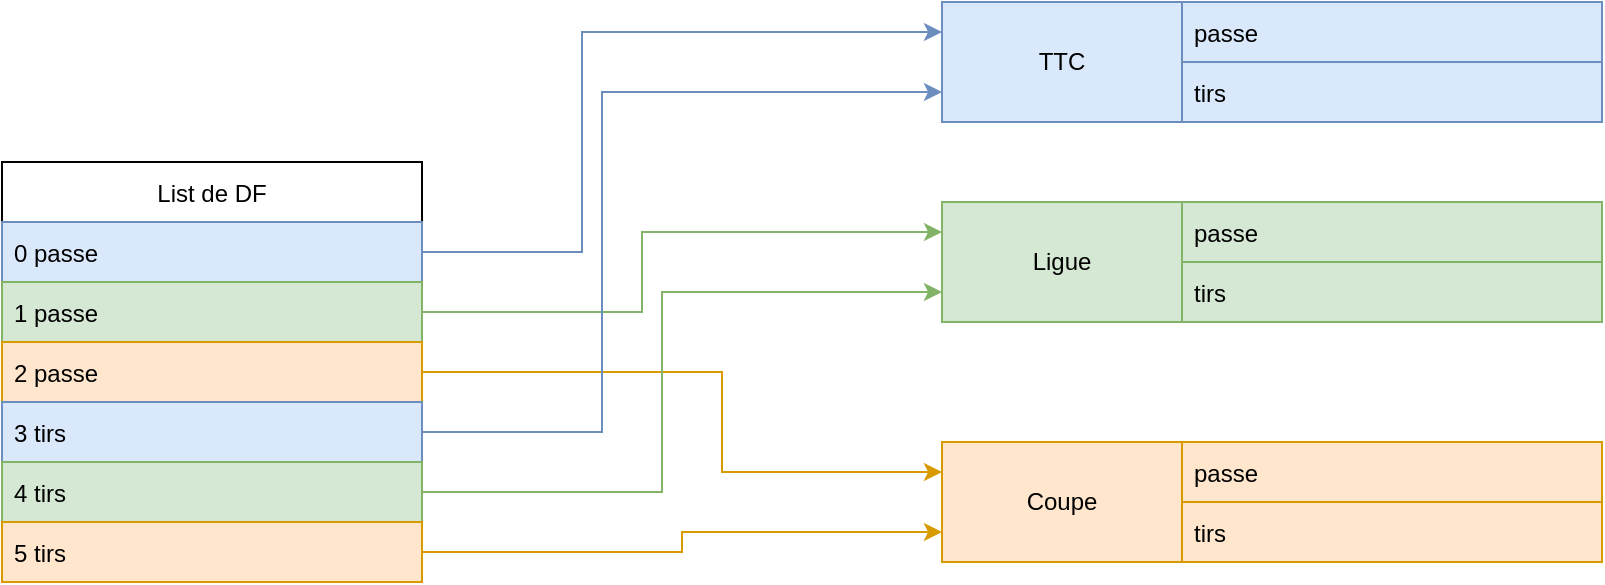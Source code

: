 <mxfile version="20.3.1" type="device"><diagram id="S2wZOMAc1feYFj3hm9ae" name="Page-1"><mxGraphModel dx="886" dy="500" grid="1" gridSize="10" guides="1" tooltips="1" connect="1" arrows="1" fold="1" page="1" pageScale="1" pageWidth="827" pageHeight="1169" math="0" shadow="0"><root><mxCell id="0"/><mxCell id="1" parent="0"/><mxCell id="qU4Gm70IYB1EtUf4aHqS-15" style="edgeStyle=orthogonalEdgeStyle;rounded=0;orthogonalLoop=1;jettySize=auto;html=1;exitX=1;exitY=0.5;exitDx=0;exitDy=0;entryX=0;entryY=0.25;entryDx=0;entryDy=0;fillColor=#ffe6cc;strokeColor=#d79b00;" edge="1" parent="1" source="qU4Gm70IYB1EtUf4aHqS-2" target="qU4Gm70IYB1EtUf4aHqS-12"><mxGeometry relative="1" as="geometry"><Array as="points"><mxPoint x="450" y="245"/><mxPoint x="450" y="295"/></Array></mxGeometry></mxCell><mxCell id="qU4Gm70IYB1EtUf4aHqS-2" value="List de DF" style="swimlane;fontStyle=0;childLayout=stackLayout;horizontal=1;startSize=30;horizontalStack=0;resizeParent=1;resizeParentMax=0;resizeLast=0;collapsible=1;marginBottom=0;" vertex="1" parent="1"><mxGeometry x="90" y="140" width="210" height="210" as="geometry"/></mxCell><mxCell id="qU4Gm70IYB1EtUf4aHqS-3" value="0 passe" style="text;strokeColor=#6c8ebf;fillColor=#dae8fc;align=left;verticalAlign=middle;spacingLeft=4;spacingRight=4;overflow=hidden;points=[[0,0.5],[1,0.5]];portConstraint=eastwest;rotatable=0;" vertex="1" parent="qU4Gm70IYB1EtUf4aHqS-2"><mxGeometry y="30" width="210" height="30" as="geometry"/></mxCell><mxCell id="qU4Gm70IYB1EtUf4aHqS-4" value="1 passe" style="text;strokeColor=#82b366;fillColor=#d5e8d4;align=left;verticalAlign=middle;spacingLeft=4;spacingRight=4;overflow=hidden;points=[[0,0.5],[1,0.5]];portConstraint=eastwest;rotatable=0;" vertex="1" parent="qU4Gm70IYB1EtUf4aHqS-2"><mxGeometry y="60" width="210" height="30" as="geometry"/></mxCell><mxCell id="qU4Gm70IYB1EtUf4aHqS-5" value="2 passe" style="text;strokeColor=#d79b00;fillColor=#ffe6cc;align=left;verticalAlign=middle;spacingLeft=4;spacingRight=4;overflow=hidden;points=[[0,0.5],[1,0.5]];portConstraint=eastwest;rotatable=0;" vertex="1" parent="qU4Gm70IYB1EtUf4aHqS-2"><mxGeometry y="90" width="210" height="30" as="geometry"/></mxCell><mxCell id="qU4Gm70IYB1EtUf4aHqS-6" value="3 tirs" style="text;strokeColor=#6c8ebf;fillColor=#dae8fc;align=left;verticalAlign=middle;spacingLeft=4;spacingRight=4;overflow=hidden;points=[[0,0.5],[1,0.5]];portConstraint=eastwest;rotatable=0;" vertex="1" parent="qU4Gm70IYB1EtUf4aHqS-2"><mxGeometry y="120" width="210" height="30" as="geometry"/></mxCell><mxCell id="qU4Gm70IYB1EtUf4aHqS-7" value="4 tirs" style="text;strokeColor=#82b366;fillColor=#d5e8d4;align=left;verticalAlign=middle;spacingLeft=4;spacingRight=4;overflow=hidden;points=[[0,0.5],[1,0.5]];portConstraint=eastwest;rotatable=0;" vertex="1" parent="qU4Gm70IYB1EtUf4aHqS-2"><mxGeometry y="150" width="210" height="30" as="geometry"/></mxCell><mxCell id="qU4Gm70IYB1EtUf4aHqS-8" value="5 tirs" style="text;strokeColor=#d79b00;fillColor=#ffe6cc;align=left;verticalAlign=middle;spacingLeft=4;spacingRight=4;overflow=hidden;points=[[0,0.5],[1,0.5]];portConstraint=eastwest;rotatable=0;" vertex="1" parent="qU4Gm70IYB1EtUf4aHqS-2"><mxGeometry y="180" width="210" height="30" as="geometry"/></mxCell><mxCell id="qU4Gm70IYB1EtUf4aHqS-10" value="TTC" style="rounded=0;whiteSpace=wrap;html=1;fillColor=#dae8fc;strokeColor=#6c8ebf;" vertex="1" parent="1"><mxGeometry x="560" y="60" width="120" height="60" as="geometry"/></mxCell><mxCell id="qU4Gm70IYB1EtUf4aHqS-11" value="Ligue" style="rounded=0;whiteSpace=wrap;html=1;fillColor=#d5e8d4;strokeColor=#82b366;" vertex="1" parent="1"><mxGeometry x="560" y="160" width="120" height="60" as="geometry"/></mxCell><mxCell id="qU4Gm70IYB1EtUf4aHqS-12" value="Coupe" style="rounded=0;whiteSpace=wrap;html=1;fillColor=#ffe6cc;strokeColor=#d79b00;" vertex="1" parent="1"><mxGeometry x="560" y="280" width="120" height="60" as="geometry"/></mxCell><mxCell id="qU4Gm70IYB1EtUf4aHqS-13" style="edgeStyle=orthogonalEdgeStyle;rounded=0;orthogonalLoop=1;jettySize=auto;html=1;exitX=1;exitY=0.5;exitDx=0;exitDy=0;entryX=0;entryY=0.25;entryDx=0;entryDy=0;fillColor=#dae8fc;strokeColor=#6c8ebf;" edge="1" parent="1" source="qU4Gm70IYB1EtUf4aHqS-3" target="qU4Gm70IYB1EtUf4aHqS-10"><mxGeometry relative="1" as="geometry"><Array as="points"><mxPoint x="380" y="185"/><mxPoint x="380" y="75"/></Array></mxGeometry></mxCell><mxCell id="qU4Gm70IYB1EtUf4aHqS-14" style="edgeStyle=orthogonalEdgeStyle;rounded=0;orthogonalLoop=1;jettySize=auto;html=1;exitX=1;exitY=0.5;exitDx=0;exitDy=0;entryX=0;entryY=0.25;entryDx=0;entryDy=0;fillColor=#d5e8d4;strokeColor=#82b366;" edge="1" parent="1" source="qU4Gm70IYB1EtUf4aHqS-4" target="qU4Gm70IYB1EtUf4aHqS-11"><mxGeometry relative="1" as="geometry"><Array as="points"><mxPoint x="410" y="215"/><mxPoint x="410" y="175"/></Array></mxGeometry></mxCell><mxCell id="qU4Gm70IYB1EtUf4aHqS-16" style="edgeStyle=orthogonalEdgeStyle;rounded=0;orthogonalLoop=1;jettySize=auto;html=1;exitX=1;exitY=0.5;exitDx=0;exitDy=0;entryX=0;entryY=0.75;entryDx=0;entryDy=0;fillColor=#dae8fc;strokeColor=#6c8ebf;" edge="1" parent="1" source="qU4Gm70IYB1EtUf4aHqS-6" target="qU4Gm70IYB1EtUf4aHqS-10"><mxGeometry relative="1" as="geometry"><Array as="points"><mxPoint x="390" y="275"/><mxPoint x="390" y="105"/></Array></mxGeometry></mxCell><mxCell id="qU4Gm70IYB1EtUf4aHqS-17" style="edgeStyle=orthogonalEdgeStyle;rounded=0;orthogonalLoop=1;jettySize=auto;html=1;exitX=1;exitY=0.5;exitDx=0;exitDy=0;entryX=0;entryY=0.75;entryDx=0;entryDy=0;fillColor=#d5e8d4;strokeColor=#82b366;" edge="1" parent="1" source="qU4Gm70IYB1EtUf4aHqS-7" target="qU4Gm70IYB1EtUf4aHqS-11"><mxGeometry relative="1" as="geometry"><Array as="points"><mxPoint x="420" y="305"/><mxPoint x="420" y="205"/></Array></mxGeometry></mxCell><mxCell id="qU4Gm70IYB1EtUf4aHqS-18" style="edgeStyle=orthogonalEdgeStyle;rounded=0;orthogonalLoop=1;jettySize=auto;html=1;exitX=1;exitY=0.5;exitDx=0;exitDy=0;entryX=0;entryY=0.75;entryDx=0;entryDy=0;fillColor=#ffe6cc;strokeColor=#d79b00;" edge="1" parent="1" source="qU4Gm70IYB1EtUf4aHqS-8" target="qU4Gm70IYB1EtUf4aHqS-12"><mxGeometry relative="1" as="geometry"/></mxCell><mxCell id="qU4Gm70IYB1EtUf4aHqS-20" value="passe" style="text;strokeColor=#6c8ebf;fillColor=#dae8fc;align=left;verticalAlign=middle;spacingLeft=4;spacingRight=4;overflow=hidden;points=[[0,0.5],[1,0.5]];portConstraint=eastwest;rotatable=0;" vertex="1" parent="1"><mxGeometry x="680" y="60" width="210" height="30" as="geometry"/></mxCell><mxCell id="qU4Gm70IYB1EtUf4aHqS-21" value="tirs" style="text;strokeColor=#6c8ebf;fillColor=#dae8fc;align=left;verticalAlign=middle;spacingLeft=4;spacingRight=4;overflow=hidden;points=[[0,0.5],[1,0.5]];portConstraint=eastwest;rotatable=0;" vertex="1" parent="1"><mxGeometry x="680" y="90" width="210" height="30" as="geometry"/></mxCell><mxCell id="qU4Gm70IYB1EtUf4aHqS-22" value="passe" style="text;strokeColor=#82b366;fillColor=#d5e8d4;align=left;verticalAlign=middle;spacingLeft=4;spacingRight=4;overflow=hidden;points=[[0,0.5],[1,0.5]];portConstraint=eastwest;rotatable=0;" vertex="1" parent="1"><mxGeometry x="680" y="160" width="210" height="30" as="geometry"/></mxCell><mxCell id="qU4Gm70IYB1EtUf4aHqS-23" value="tirs" style="text;strokeColor=#82b366;fillColor=#d5e8d4;align=left;verticalAlign=middle;spacingLeft=4;spacingRight=4;overflow=hidden;points=[[0,0.5],[1,0.5]];portConstraint=eastwest;rotatable=0;" vertex="1" parent="1"><mxGeometry x="680" y="190" width="210" height="30" as="geometry"/></mxCell><mxCell id="qU4Gm70IYB1EtUf4aHqS-24" value="passe" style="text;strokeColor=#d79b00;fillColor=#ffe6cc;align=left;verticalAlign=middle;spacingLeft=4;spacingRight=4;overflow=hidden;points=[[0,0.5],[1,0.5]];portConstraint=eastwest;rotatable=0;" vertex="1" parent="1"><mxGeometry x="680" y="280" width="210" height="30" as="geometry"/></mxCell><mxCell id="qU4Gm70IYB1EtUf4aHqS-25" value="tirs" style="text;strokeColor=#d79b00;fillColor=#ffe6cc;align=left;verticalAlign=middle;spacingLeft=4;spacingRight=4;overflow=hidden;points=[[0,0.5],[1,0.5]];portConstraint=eastwest;rotatable=0;" vertex="1" parent="1"><mxGeometry x="680" y="310" width="210" height="30" as="geometry"/></mxCell></root></mxGraphModel></diagram></mxfile>